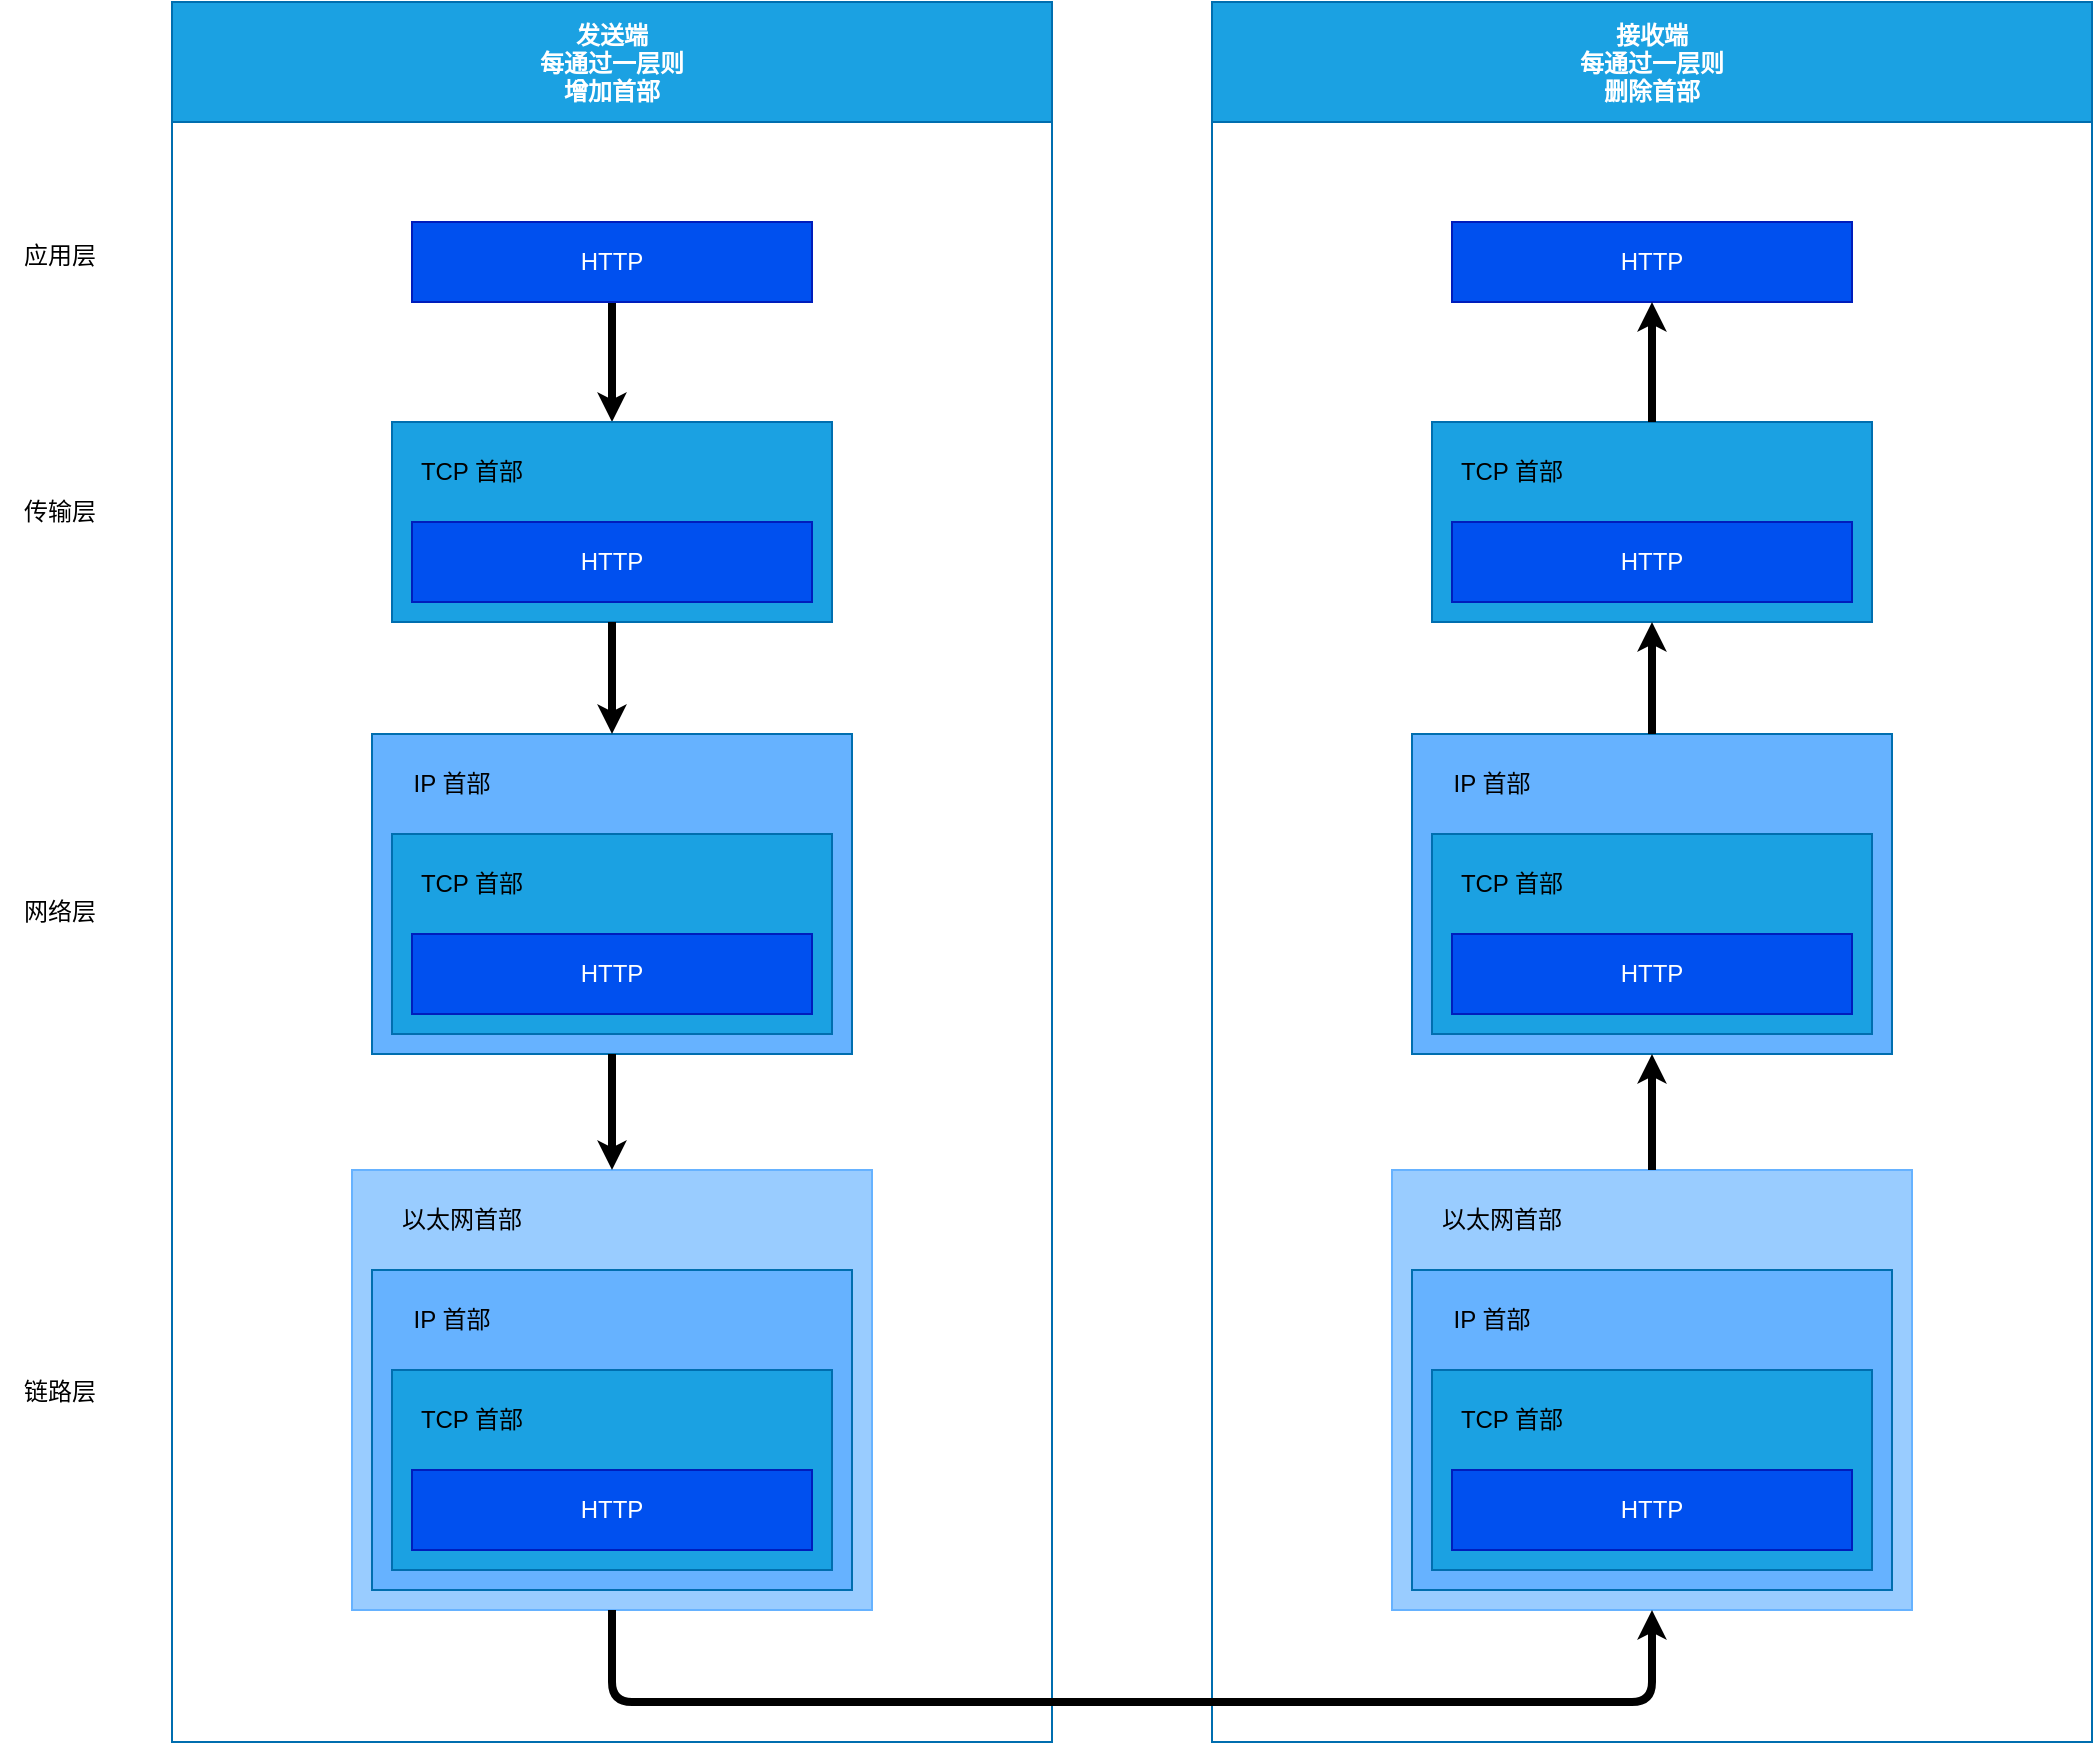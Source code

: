 <mxfile>
    <diagram id="i6X_LBdR4EpR7D8gaA1c" name="第 1 页">
        <mxGraphModel dx="703" dy="417" grid="1" gridSize="10" guides="1" tooltips="1" connect="1" arrows="1" fold="1" page="1" pageScale="1" pageWidth="827" pageHeight="1169" background="#ffffff" math="0" shadow="0">
            <root>
                <mxCell id="0"/>
                <mxCell id="1" parent="0"/>
                <mxCell id="3" value="发送端&#10;每通过一层则&#10;增加首部" style="swimlane;fillColor=#1ba1e2;fontColor=#ffffff;strokeColor=#006EAF;swimlaneFillColor=#FFFFFF;startSize=60;" parent="1" vertex="1">
                    <mxGeometry x="200" y="130" width="440" height="870" as="geometry"/>
                </mxCell>
                <mxCell id="70" style="edgeStyle=none;html=1;exitX=0.5;exitY=1;exitDx=0;exitDy=0;strokeColor=#000000;strokeWidth=4;endArrow=classic;endFill=1;startSize=60;endSize=2;" edge="1" parent="3" source="30" target="31">
                    <mxGeometry relative="1" as="geometry"/>
                </mxCell>
                <mxCell id="30" value="HTTP" style="rounded=0;whiteSpace=wrap;html=1;startSize=60;fillColor=#0050ef;fontColor=#ffffff;strokeColor=#001DBC;" vertex="1" parent="3">
                    <mxGeometry x="120" y="110" width="200" height="40" as="geometry"/>
                </mxCell>
                <mxCell id="55" value="" style="group" vertex="1" connectable="0" parent="3">
                    <mxGeometry x="100" y="366" width="240" height="160" as="geometry"/>
                </mxCell>
                <mxCell id="50" value="" style="rounded=0;whiteSpace=wrap;html=1;strokeColor=#006EAF;startSize=60;fillColor=#66B2FF;fontColor=#ffffff;" vertex="1" parent="55">
                    <mxGeometry width="240" height="160" as="geometry"/>
                </mxCell>
                <mxCell id="51" value="IP 首部" style="text;html=1;strokeColor=none;fillColor=none;align=center;verticalAlign=middle;whiteSpace=wrap;rounded=0;startSize=60;" vertex="1" parent="55">
                    <mxGeometry x="10" y="10" width="60" height="30" as="geometry"/>
                </mxCell>
                <mxCell id="47" value="" style="rounded=0;whiteSpace=wrap;html=1;startSize=60;fillColor=#1ba1e2;fontColor=#ffffff;strokeColor=#006EAF;" vertex="1" parent="55">
                    <mxGeometry x="10" y="50" width="220" height="100" as="geometry"/>
                </mxCell>
                <mxCell id="48" value="HTTP" style="rounded=0;whiteSpace=wrap;html=1;startSize=60;fillColor=#0050ef;fontColor=#ffffff;strokeColor=#001DBC;" vertex="1" parent="55">
                    <mxGeometry x="20" y="100" width="200" height="40" as="geometry"/>
                </mxCell>
                <mxCell id="49" value="TCP 首部" style="text;html=1;strokeColor=none;fillColor=none;align=center;verticalAlign=middle;whiteSpace=wrap;rounded=0;startSize=60;" vertex="1" parent="55">
                    <mxGeometry x="20" y="60" width="60" height="30" as="geometry"/>
                </mxCell>
                <mxCell id="52" value="" style="group" vertex="1" connectable="0" parent="3">
                    <mxGeometry x="110" y="210" width="220" height="100" as="geometry"/>
                </mxCell>
                <mxCell id="31" value="" style="rounded=0;whiteSpace=wrap;html=1;startSize=60;fillColor=#1ba1e2;fontColor=#ffffff;strokeColor=#006EAF;" vertex="1" parent="52">
                    <mxGeometry width="220" height="100" as="geometry"/>
                </mxCell>
                <mxCell id="32" value="HTTP" style="rounded=0;whiteSpace=wrap;html=1;startSize=60;fillColor=#0050ef;fontColor=#ffffff;strokeColor=#001DBC;" vertex="1" parent="52">
                    <mxGeometry x="10" y="50" width="200" height="40" as="geometry"/>
                </mxCell>
                <mxCell id="33" value="TCP 首部" style="text;html=1;strokeColor=none;fillColor=none;align=center;verticalAlign=middle;whiteSpace=wrap;rounded=0;startSize=60;" vertex="1" parent="52">
                    <mxGeometry x="10" y="10" width="60" height="30" as="geometry"/>
                </mxCell>
                <mxCell id="66" value="" style="group" vertex="1" connectable="0" parent="3">
                    <mxGeometry x="90" y="584" width="260" height="220" as="geometry"/>
                </mxCell>
                <mxCell id="56" value="" style="rounded=0;whiteSpace=wrap;html=1;strokeColor=#66B2FF;startSize=60;fillColor=#99CCFF;" vertex="1" parent="66">
                    <mxGeometry width="260" height="220" as="geometry"/>
                </mxCell>
                <mxCell id="57" value="" style="group" vertex="1" connectable="0" parent="66">
                    <mxGeometry x="10" y="50" width="240" height="160" as="geometry"/>
                </mxCell>
                <mxCell id="58" value="" style="rounded=0;whiteSpace=wrap;html=1;strokeColor=#006EAF;startSize=60;fillColor=#66B2FF;fontColor=#ffffff;" vertex="1" parent="57">
                    <mxGeometry width="240" height="160" as="geometry"/>
                </mxCell>
                <mxCell id="59" value="IP 首部" style="text;html=1;strokeColor=none;fillColor=none;align=center;verticalAlign=middle;whiteSpace=wrap;rounded=0;startSize=60;" vertex="1" parent="57">
                    <mxGeometry x="10" y="10" width="60" height="30" as="geometry"/>
                </mxCell>
                <mxCell id="60" value="" style="rounded=0;whiteSpace=wrap;html=1;startSize=60;fillColor=#1ba1e2;fontColor=#ffffff;strokeColor=#006EAF;" vertex="1" parent="57">
                    <mxGeometry x="10" y="50" width="220" height="100" as="geometry"/>
                </mxCell>
                <mxCell id="61" value="HTTP" style="rounded=0;whiteSpace=wrap;html=1;startSize=60;fillColor=#0050ef;fontColor=#ffffff;strokeColor=#001DBC;" vertex="1" parent="57">
                    <mxGeometry x="20" y="100" width="200" height="40" as="geometry"/>
                </mxCell>
                <mxCell id="62" value="TCP 首部" style="text;html=1;strokeColor=none;fillColor=none;align=center;verticalAlign=middle;whiteSpace=wrap;rounded=0;startSize=60;" vertex="1" parent="57">
                    <mxGeometry x="20" y="60" width="60" height="30" as="geometry"/>
                </mxCell>
                <mxCell id="63" value="以太网首部" style="text;html=1;strokeColor=none;fillColor=none;align=center;verticalAlign=middle;whiteSpace=wrap;rounded=0;startSize=60;" vertex="1" parent="66">
                    <mxGeometry x="10" y="10" width="90" height="30" as="geometry"/>
                </mxCell>
                <mxCell id="71" style="edgeStyle=none;html=1;exitX=0.5;exitY=1;exitDx=0;exitDy=0;strokeColor=#000000;strokeWidth=4;endArrow=classic;endFill=1;startSize=60;endSize=2;" edge="1" parent="3" source="31" target="50">
                    <mxGeometry relative="1" as="geometry"/>
                </mxCell>
                <mxCell id="72" style="edgeStyle=none;html=1;exitX=0.5;exitY=1;exitDx=0;exitDy=0;strokeColor=#000000;strokeWidth=4;endArrow=classic;endFill=1;startSize=60;endSize=2;" edge="1" parent="3" source="50" target="56">
                    <mxGeometry relative="1" as="geometry"/>
                </mxCell>
                <mxCell id="14" value="应用层" style="text;html=1;strokeColor=none;fillColor=none;align=center;verticalAlign=middle;whiteSpace=wrap;rounded=0;fontColor=#000000;" parent="1" vertex="1">
                    <mxGeometry x="114" y="242" width="60" height="30" as="geometry"/>
                </mxCell>
                <mxCell id="15" value="传输层" style="text;html=1;strokeColor=none;fillColor=none;align=center;verticalAlign=middle;whiteSpace=wrap;rounded=0;fontColor=#000000;" parent="1" vertex="1">
                    <mxGeometry x="114" y="370" width="60" height="30" as="geometry"/>
                </mxCell>
                <mxCell id="16" value="网络层" style="text;html=1;strokeColor=none;fillColor=none;align=center;verticalAlign=middle;whiteSpace=wrap;rounded=0;fontColor=#000000;" parent="1" vertex="1">
                    <mxGeometry x="114" y="570" width="60" height="30" as="geometry"/>
                </mxCell>
                <mxCell id="17" value="链路层" style="text;html=1;strokeColor=none;fillColor=none;align=center;verticalAlign=middle;whiteSpace=wrap;rounded=0;fontColor=#000000;" parent="1" vertex="1">
                    <mxGeometry x="114" y="810" width="60" height="30" as="geometry"/>
                </mxCell>
                <mxCell id="73" value="接收端&#10;每通过一层则&#10;删除首部" style="swimlane;fillColor=#1ba1e2;fontColor=#ffffff;strokeColor=#006EAF;swimlaneFillColor=#FFFFFF;startSize=60;" vertex="1" parent="1">
                    <mxGeometry x="720" y="130" width="440" height="870" as="geometry"/>
                </mxCell>
                <mxCell id="75" value="HTTP" style="rounded=0;whiteSpace=wrap;html=1;startSize=60;fillColor=#0050ef;fontColor=#ffffff;strokeColor=#001DBC;" vertex="1" parent="73">
                    <mxGeometry x="120" y="110" width="200" height="40" as="geometry"/>
                </mxCell>
                <mxCell id="76" value="" style="group" vertex="1" connectable="0" parent="73">
                    <mxGeometry x="100" y="366" width="240" height="160" as="geometry"/>
                </mxCell>
                <mxCell id="77" value="" style="rounded=0;whiteSpace=wrap;html=1;strokeColor=#006EAF;startSize=60;fillColor=#66B2FF;fontColor=#ffffff;" vertex="1" parent="76">
                    <mxGeometry width="240" height="160" as="geometry"/>
                </mxCell>
                <mxCell id="78" value="IP 首部" style="text;html=1;strokeColor=none;fillColor=none;align=center;verticalAlign=middle;whiteSpace=wrap;rounded=0;startSize=60;" vertex="1" parent="76">
                    <mxGeometry x="10" y="10" width="60" height="30" as="geometry"/>
                </mxCell>
                <mxCell id="79" value="" style="rounded=0;whiteSpace=wrap;html=1;startSize=60;fillColor=#1ba1e2;fontColor=#ffffff;strokeColor=#006EAF;" vertex="1" parent="76">
                    <mxGeometry x="10" y="50" width="220" height="100" as="geometry"/>
                </mxCell>
                <mxCell id="80" value="HTTP" style="rounded=0;whiteSpace=wrap;html=1;startSize=60;fillColor=#0050ef;fontColor=#ffffff;strokeColor=#001DBC;" vertex="1" parent="76">
                    <mxGeometry x="20" y="100" width="200" height="40" as="geometry"/>
                </mxCell>
                <mxCell id="81" value="TCP 首部" style="text;html=1;strokeColor=none;fillColor=none;align=center;verticalAlign=middle;whiteSpace=wrap;rounded=0;startSize=60;" vertex="1" parent="76">
                    <mxGeometry x="20" y="60" width="60" height="30" as="geometry"/>
                </mxCell>
                <mxCell id="82" value="" style="group" vertex="1" connectable="0" parent="73">
                    <mxGeometry x="110" y="210" width="220" height="100" as="geometry"/>
                </mxCell>
                <mxCell id="83" value="" style="rounded=0;whiteSpace=wrap;html=1;startSize=60;fillColor=#1ba1e2;fontColor=#ffffff;strokeColor=#006EAF;" vertex="1" parent="82">
                    <mxGeometry width="220" height="100" as="geometry"/>
                </mxCell>
                <mxCell id="84" value="HTTP" style="rounded=0;whiteSpace=wrap;html=1;startSize=60;fillColor=#0050ef;fontColor=#ffffff;strokeColor=#001DBC;" vertex="1" parent="82">
                    <mxGeometry x="10" y="50" width="200" height="40" as="geometry"/>
                </mxCell>
                <mxCell id="85" value="TCP 首部" style="text;html=1;strokeColor=none;fillColor=none;align=center;verticalAlign=middle;whiteSpace=wrap;rounded=0;startSize=60;" vertex="1" parent="82">
                    <mxGeometry x="10" y="10" width="60" height="30" as="geometry"/>
                </mxCell>
                <mxCell id="86" value="" style="group" vertex="1" connectable="0" parent="73">
                    <mxGeometry x="90" y="584" width="260" height="220" as="geometry"/>
                </mxCell>
                <mxCell id="87" value="" style="rounded=0;whiteSpace=wrap;html=1;strokeColor=#66B2FF;startSize=60;fillColor=#99CCFF;" vertex="1" parent="86">
                    <mxGeometry width="260" height="220" as="geometry"/>
                </mxCell>
                <mxCell id="88" value="" style="group" vertex="1" connectable="0" parent="86">
                    <mxGeometry x="10" y="50" width="240" height="160" as="geometry"/>
                </mxCell>
                <mxCell id="89" value="" style="rounded=0;whiteSpace=wrap;html=1;strokeColor=#006EAF;startSize=60;fillColor=#66B2FF;fontColor=#ffffff;" vertex="1" parent="88">
                    <mxGeometry width="240" height="160" as="geometry"/>
                </mxCell>
                <mxCell id="90" value="IP 首部" style="text;html=1;strokeColor=none;fillColor=none;align=center;verticalAlign=middle;whiteSpace=wrap;rounded=0;startSize=60;" vertex="1" parent="88">
                    <mxGeometry x="10" y="10" width="60" height="30" as="geometry"/>
                </mxCell>
                <mxCell id="91" value="" style="rounded=0;whiteSpace=wrap;html=1;startSize=60;fillColor=#1ba1e2;fontColor=#ffffff;strokeColor=#006EAF;" vertex="1" parent="88">
                    <mxGeometry x="10" y="50" width="220" height="100" as="geometry"/>
                </mxCell>
                <mxCell id="92" value="HTTP" style="rounded=0;whiteSpace=wrap;html=1;startSize=60;fillColor=#0050ef;fontColor=#ffffff;strokeColor=#001DBC;" vertex="1" parent="88">
                    <mxGeometry x="20" y="100" width="200" height="40" as="geometry"/>
                </mxCell>
                <mxCell id="93" value="TCP 首部" style="text;html=1;strokeColor=none;fillColor=none;align=center;verticalAlign=middle;whiteSpace=wrap;rounded=0;startSize=60;" vertex="1" parent="88">
                    <mxGeometry x="20" y="60" width="60" height="30" as="geometry"/>
                </mxCell>
                <mxCell id="94" value="以太网首部" style="text;html=1;strokeColor=none;fillColor=none;align=center;verticalAlign=middle;whiteSpace=wrap;rounded=0;startSize=60;" vertex="1" parent="86">
                    <mxGeometry x="10" y="10" width="90" height="30" as="geometry"/>
                </mxCell>
                <mxCell id="99" style="edgeStyle=none;html=1;exitX=0.5;exitY=0;exitDx=0;exitDy=0;strokeColor=#000000;strokeWidth=4;endArrow=classic;endFill=1;startSize=60;endSize=2;" edge="1" parent="73" source="77" target="83">
                    <mxGeometry relative="1" as="geometry"/>
                </mxCell>
                <mxCell id="100" style="edgeStyle=none;html=1;exitX=0.5;exitY=0;exitDx=0;exitDy=0;entryX=0.5;entryY=1;entryDx=0;entryDy=0;strokeColor=#000000;strokeWidth=4;endArrow=classic;endFill=1;startSize=60;endSize=2;" edge="1" parent="73" source="87" target="77">
                    <mxGeometry relative="1" as="geometry"/>
                </mxCell>
                <mxCell id="98" style="edgeStyle=none;html=1;exitX=0.5;exitY=0;exitDx=0;exitDy=0;strokeColor=#000000;strokeWidth=4;endArrow=classic;endFill=1;startSize=60;endSize=2;" edge="1" parent="1" source="83">
                    <mxGeometry relative="1" as="geometry">
                        <mxPoint x="940" y="280" as="targetPoint"/>
                    </mxGeometry>
                </mxCell>
                <mxCell id="101" style="edgeStyle=none;html=1;exitX=0.5;exitY=1;exitDx=0;exitDy=0;strokeColor=#000000;strokeWidth=4;endArrow=classic;endFill=1;startSize=60;endSize=2;entryX=0.5;entryY=1;entryDx=0;entryDy=0;" edge="1" parent="1" source="56" target="87">
                    <mxGeometry relative="1" as="geometry">
                        <mxPoint x="960" y="970" as="targetPoint"/>
                        <Array as="points">
                            <mxPoint x="420" y="980"/>
                            <mxPoint x="940" y="980"/>
                        </Array>
                    </mxGeometry>
                </mxCell>
            </root>
        </mxGraphModel>
    </diagram>
</mxfile>